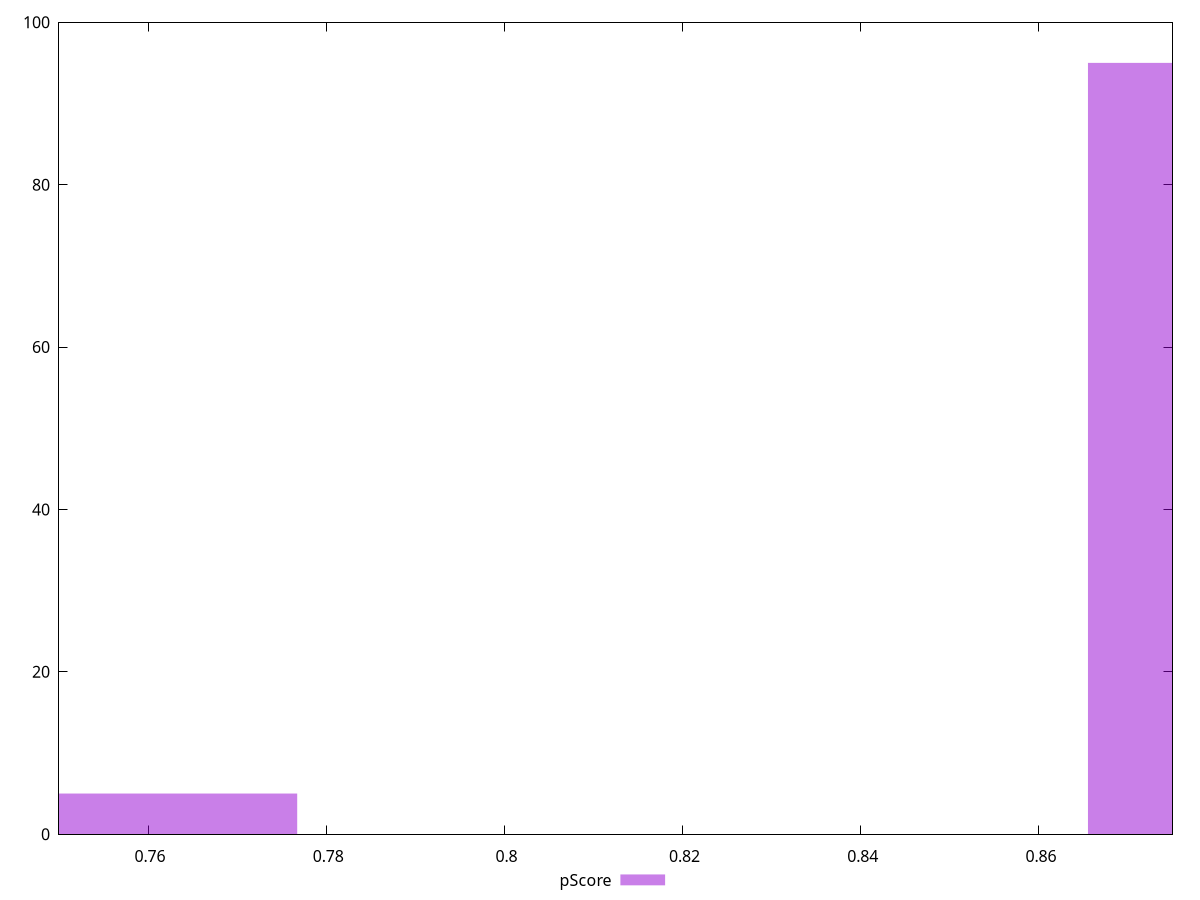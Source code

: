 reset

$pScore <<EOF
0.8877024691499265 95
0.7545470987774375 5
EOF

set key outside below
set boxwidth 0.044385123457496324
set xrange [0.75:0.875]
set yrange [0:100]
set trange [0:100]
set style fill transparent solid 0.5 noborder
set terminal svg size 640, 490 enhanced background rgb 'white'
set output "report_00025_2021-02-22T21:38:55.199Z/unused-css-rules/samples/pages+cached+noadtech+nomedia/pScore/histogram.svg"

plot $pScore title "pScore" with boxes

reset
